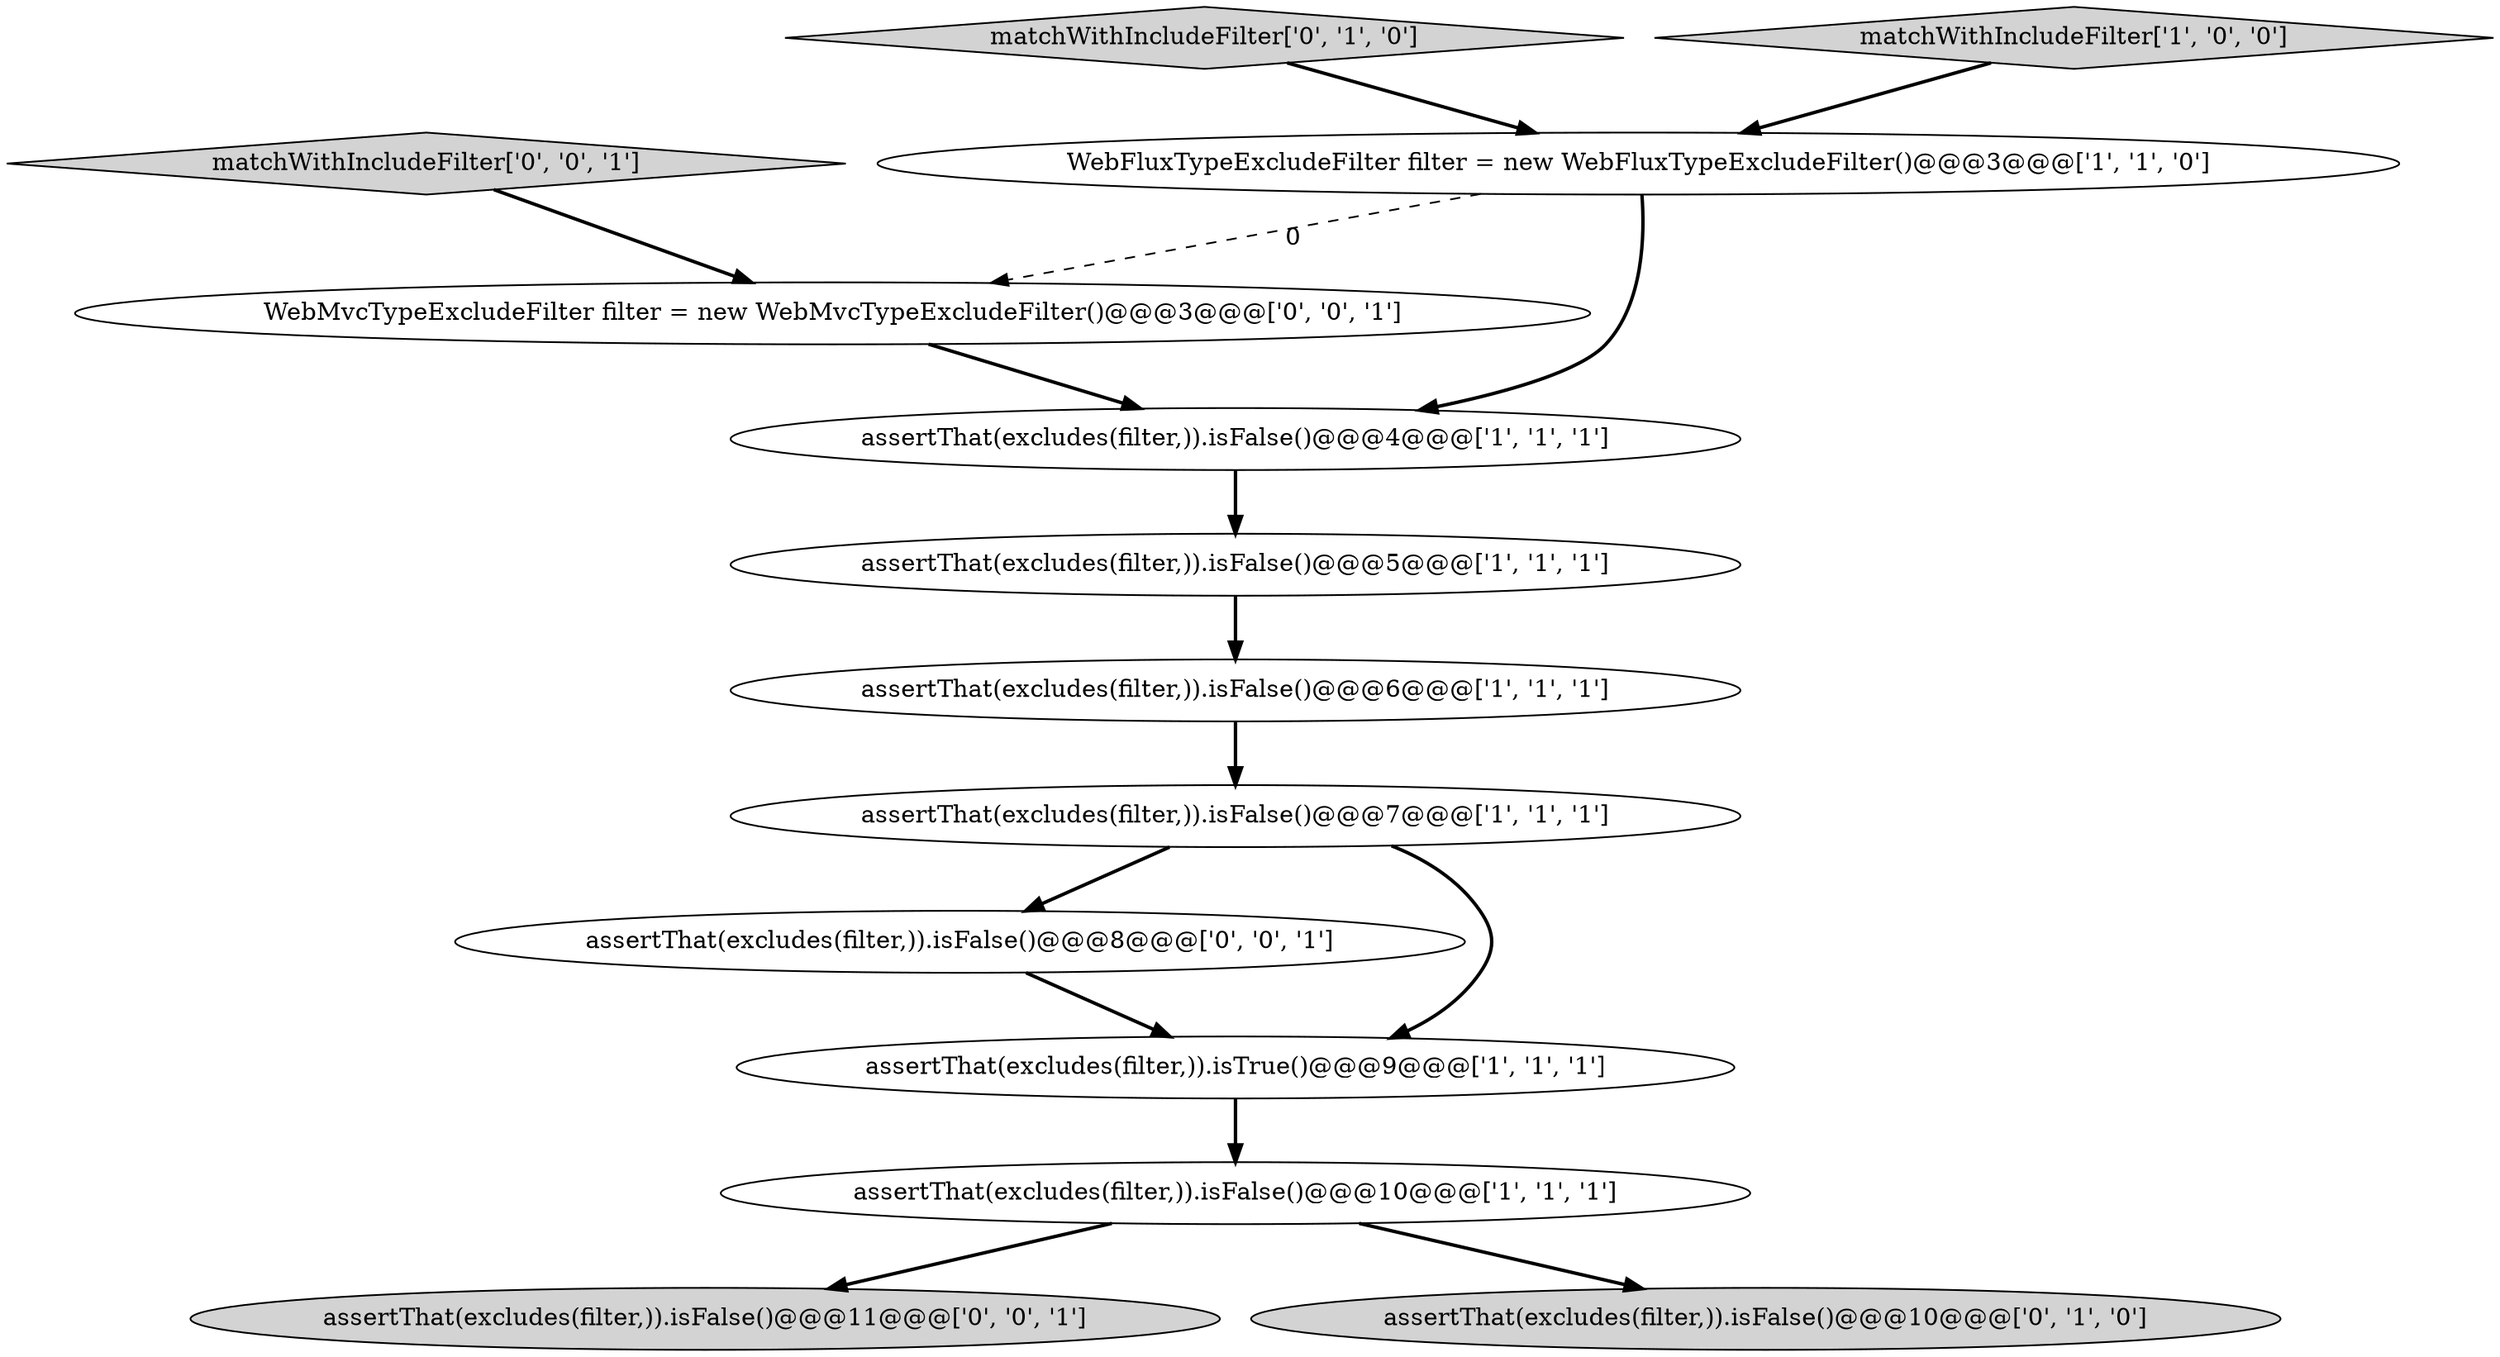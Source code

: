 digraph {
7 [style = filled, label = "assertThat(excludes(filter,)).isFalse()@@@6@@@['1', '1', '1']", fillcolor = white, shape = ellipse image = "AAA0AAABBB1BBB"];
10 [style = filled, label = "matchWithIncludeFilter['0', '0', '1']", fillcolor = lightgray, shape = diamond image = "AAA0AAABBB3BBB"];
11 [style = filled, label = "WebMvcTypeExcludeFilter filter = new WebMvcTypeExcludeFilter()@@@3@@@['0', '0', '1']", fillcolor = white, shape = ellipse image = "AAA0AAABBB3BBB"];
5 [style = filled, label = "assertThat(excludes(filter,)).isFalse()@@@7@@@['1', '1', '1']", fillcolor = white, shape = ellipse image = "AAA0AAABBB1BBB"];
12 [style = filled, label = "assertThat(excludes(filter,)).isFalse()@@@11@@@['0', '0', '1']", fillcolor = lightgray, shape = ellipse image = "AAA0AAABBB3BBB"];
0 [style = filled, label = "WebFluxTypeExcludeFilter filter = new WebFluxTypeExcludeFilter()@@@3@@@['1', '1', '0']", fillcolor = white, shape = ellipse image = "AAA0AAABBB1BBB"];
13 [style = filled, label = "assertThat(excludes(filter,)).isFalse()@@@8@@@['0', '0', '1']", fillcolor = white, shape = ellipse image = "AAA0AAABBB3BBB"];
9 [style = filled, label = "assertThat(excludes(filter,)).isFalse()@@@10@@@['0', '1', '0']", fillcolor = lightgray, shape = ellipse image = "AAA1AAABBB2BBB"];
4 [style = filled, label = "assertThat(excludes(filter,)).isFalse()@@@5@@@['1', '1', '1']", fillcolor = white, shape = ellipse image = "AAA0AAABBB1BBB"];
2 [style = filled, label = "assertThat(excludes(filter,)).isTrue()@@@9@@@['1', '1', '1']", fillcolor = white, shape = ellipse image = "AAA0AAABBB1BBB"];
1 [style = filled, label = "assertThat(excludes(filter,)).isFalse()@@@4@@@['1', '1', '1']", fillcolor = white, shape = ellipse image = "AAA0AAABBB1BBB"];
6 [style = filled, label = "assertThat(excludes(filter,)).isFalse()@@@10@@@['1', '1', '1']", fillcolor = white, shape = ellipse image = "AAA0AAABBB1BBB"];
8 [style = filled, label = "matchWithIncludeFilter['0', '1', '0']", fillcolor = lightgray, shape = diamond image = "AAA0AAABBB2BBB"];
3 [style = filled, label = "matchWithIncludeFilter['1', '0', '0']", fillcolor = lightgray, shape = diamond image = "AAA0AAABBB1BBB"];
7->5 [style = bold, label=""];
5->2 [style = bold, label=""];
2->6 [style = bold, label=""];
0->11 [style = dashed, label="0"];
11->1 [style = bold, label=""];
4->7 [style = bold, label=""];
13->2 [style = bold, label=""];
10->11 [style = bold, label=""];
3->0 [style = bold, label=""];
8->0 [style = bold, label=""];
0->1 [style = bold, label=""];
5->13 [style = bold, label=""];
6->12 [style = bold, label=""];
1->4 [style = bold, label=""];
6->9 [style = bold, label=""];
}
